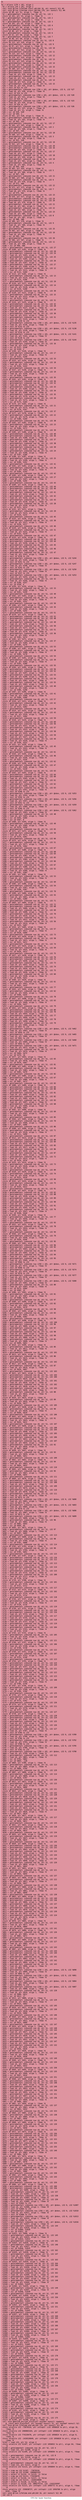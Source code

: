 digraph "CFG for 'main' function" {
	label="CFG for 'main' function";

	Node0x19ce6580 [shape=record,color="#b70d28ff", style=filled, fillcolor="#b70d2870" fontname="Courier",label="{0:\l|  %1 = alloca [176 x i8], align 1\l  %2 = alloca [16 x i8], align 1\l  call void @llvm.lifetime.start.p0(i64 16, ptr nonnull %2) #4\l  call void @llvm.lifetime.start.p0(i64 176, ptr nonnull %1) #4\l  store i8 99, ptr %1, align 1, !tbaa !6\l  %3 = getelementptr inbounds nuw i8, ptr %1, i32 1\l  store i8 101, ptr %3, align 1, !tbaa !6\l  %4 = getelementptr inbounds nuw i8, ptr %1, i32 2\l  store i8 115, ptr %4, align 1, !tbaa !6\l  %5 = getelementptr inbounds nuw i8, ptr %1, i32 3\l  store i8 101, ptr %5, align 1, !tbaa !6\l  %6 = getelementptr inbounds nuw i8, ptr %1, i32 4\l  store i8 52, ptr %6, align 1, !tbaa !6\l  %7 = getelementptr inbounds nuw i8, ptr %1, i32 5\l  store i8 48, ptr %7, align 1, !tbaa !6\l  %8 = getelementptr inbounds nuw i8, ptr %1, i32 6\l  store i8 52, ptr %8, align 1, !tbaa !6\l  %9 = getelementptr inbounds nuw i8, ptr %1, i32 7\l  store i8 48, ptr %9, align 1, !tbaa !6\l  %10 = getelementptr inbounds nuw i8, ptr %1, i32 8\l  store i8 112, ptr %10, align 1, !tbaa !6\l  %11 = getelementptr inbounds nuw i8, ptr %1, i32 9\l  store i8 97, ptr %11, align 1, !tbaa !6\l  %12 = getelementptr inbounds nuw i8, ptr %1, i32 10\l  store i8 115, ptr %12, align 1, !tbaa !6\l  %13 = getelementptr inbounds nuw i8, ptr %1, i32 11\l  store i8 115, ptr %13, align 1, !tbaa !6\l  %14 = getelementptr inbounds nuw i8, ptr %1, i32 12\l  store i8 119, ptr %14, align 1, !tbaa !6\l  %15 = getelementptr inbounds nuw i8, ptr %1, i32 13\l  store i8 111, ptr %15, align 1, !tbaa !6\l  %16 = getelementptr inbounds nuw i8, ptr %1, i32 14\l  store i8 114, ptr %16, align 1, !tbaa !6\l  %17 = getelementptr inbounds nuw i8, ptr %1, i32 15\l  store i8 100, ptr %17, align 1, !tbaa !6\l  %18 = getelementptr inbounds nuw i8, ptr %1, i32 16\l  %19 = getelementptr inbounds nuw i8, ptr %1, i32 12\l  %20 = load i8, ptr %19, align 1, !tbaa !6\l  %21 = getelementptr inbounds nuw i8, ptr %1, i32 13\l  %22 = load i8, ptr %21, align 1, !tbaa !6\l  %23 = getelementptr inbounds nuw i8, ptr %1, i32 14\l  %24 = load i8, ptr %23, align 1, !tbaa !6\l  %25 = getelementptr inbounds nuw i8, ptr %1, i32 15\l  %26 = load i8, ptr %25, align 1, !tbaa !6\l  %27 = zext i8 %22 to i32\l  %28 = getelementptr inbounds nuw [256 x i8], ptr @sbox, i32 0, i32 %27\l  %29 = load i8, ptr %28, align 1, !tbaa !6\l  %30 = zext i8 %24 to i32\l  %31 = getelementptr inbounds nuw [256 x i8], ptr @sbox, i32 0, i32 %30\l  %32 = load i8, ptr %31, align 1, !tbaa !6\l  %33 = zext i8 %26 to i32\l  %34 = getelementptr inbounds nuw [256 x i8], ptr @sbox, i32 0, i32 %33\l  %35 = load i8, ptr %34, align 1, !tbaa !6\l  %36 = zext i8 %20 to i32\l  %37 = getelementptr inbounds nuw [256 x i8], ptr @sbox, i32 0, i32 %36\l  %38 = load i8, ptr %37, align 1, !tbaa !6\l  %39 = load i8, ptr %1, align 1, !tbaa !6\l  %40 = xor i8 %29, %39\l  %41 = xor i8 %40, 1\l  store i8 %41, ptr %18, align 1, !tbaa !6\l  %42 = getelementptr inbounds nuw i8, ptr %1, i32 1\l  %43 = load i8, ptr %42, align 1, !tbaa !6\l  %44 = xor i8 %43, %32\l  %45 = getelementptr inbounds nuw i8, ptr %1, i32 17\l  store i8 %44, ptr %45, align 1, !tbaa !6\l  %46 = getelementptr inbounds nuw i8, ptr %1, i32 2\l  %47 = load i8, ptr %46, align 1, !tbaa !6\l  %48 = xor i8 %47, %35\l  %49 = getelementptr inbounds nuw i8, ptr %1, i32 18\l  store i8 %48, ptr %49, align 1, !tbaa !6\l  %50 = getelementptr inbounds nuw i8, ptr %1, i32 3\l  %51 = load i8, ptr %50, align 1, !tbaa !6\l  %52 = xor i8 %51, %38\l  %53 = getelementptr inbounds nuw i8, ptr %1, i32 19\l  store i8 %52, ptr %53, align 1, !tbaa !6\l  %54 = getelementptr inbounds nuw i8, ptr %1, i32 20\l  %55 = getelementptr inbounds nuw i8, ptr %1, i32 16\l  %56 = load i8, ptr %55, align 1, !tbaa !6\l  %57 = getelementptr inbounds nuw i8, ptr %1, i32 17\l  %58 = load i8, ptr %57, align 1, !tbaa !6\l  %59 = getelementptr inbounds nuw i8, ptr %1, i32 18\l  %60 = load i8, ptr %59, align 1, !tbaa !6\l  %61 = getelementptr inbounds nuw i8, ptr %1, i32 19\l  %62 = load i8, ptr %61, align 1, !tbaa !6\l  %63 = getelementptr inbounds nuw i8, ptr %1, i32 4\l  %64 = load i8, ptr %63, align 1, !tbaa !6\l  %65 = xor i8 %64, %56\l  store i8 %65, ptr %54, align 1, !tbaa !6\l  %66 = getelementptr inbounds nuw i8, ptr %1, i32 5\l  %67 = load i8, ptr %66, align 1, !tbaa !6\l  %68 = xor i8 %67, %58\l  %69 = getelementptr inbounds nuw i8, ptr %1, i32 21\l  store i8 %68, ptr %69, align 1, !tbaa !6\l  %70 = getelementptr inbounds nuw i8, ptr %1, i32 6\l  %71 = load i8, ptr %70, align 1, !tbaa !6\l  %72 = xor i8 %71, %60\l  %73 = getelementptr inbounds nuw i8, ptr %1, i32 22\l  store i8 %72, ptr %73, align 1, !tbaa !6\l  %74 = getelementptr inbounds nuw i8, ptr %1, i32 7\l  %75 = load i8, ptr %74, align 1, !tbaa !6\l  %76 = xor i8 %75, %62\l  %77 = getelementptr inbounds nuw i8, ptr %1, i32 23\l  store i8 %76, ptr %77, align 1, !tbaa !6\l  %78 = getelementptr inbounds nuw i8, ptr %1, i32 24\l  %79 = getelementptr inbounds nuw i8, ptr %1, i32 20\l  %80 = load i8, ptr %79, align 1, !tbaa !6\l  %81 = getelementptr inbounds nuw i8, ptr %1, i32 21\l  %82 = load i8, ptr %81, align 1, !tbaa !6\l  %83 = getelementptr inbounds nuw i8, ptr %1, i32 22\l  %84 = load i8, ptr %83, align 1, !tbaa !6\l  %85 = getelementptr inbounds nuw i8, ptr %1, i32 23\l  %86 = load i8, ptr %85, align 1, !tbaa !6\l  %87 = getelementptr inbounds nuw i8, ptr %1, i32 8\l  %88 = load i8, ptr %87, align 1, !tbaa !6\l  %89 = xor i8 %88, %80\l  store i8 %89, ptr %78, align 1, !tbaa !6\l  %90 = getelementptr inbounds nuw i8, ptr %1, i32 9\l  %91 = load i8, ptr %90, align 1, !tbaa !6\l  %92 = xor i8 %91, %82\l  %93 = getelementptr inbounds nuw i8, ptr %1, i32 25\l  store i8 %92, ptr %93, align 1, !tbaa !6\l  %94 = getelementptr inbounds nuw i8, ptr %1, i32 10\l  %95 = load i8, ptr %94, align 1, !tbaa !6\l  %96 = xor i8 %95, %84\l  %97 = getelementptr inbounds nuw i8, ptr %1, i32 26\l  store i8 %96, ptr %97, align 1, !tbaa !6\l  %98 = getelementptr inbounds nuw i8, ptr %1, i32 11\l  %99 = load i8, ptr %98, align 1, !tbaa !6\l  %100 = xor i8 %99, %86\l  %101 = getelementptr inbounds nuw i8, ptr %1, i32 27\l  store i8 %100, ptr %101, align 1, !tbaa !6\l  %102 = getelementptr inbounds nuw i8, ptr %1, i32 28\l  %103 = getelementptr inbounds nuw i8, ptr %1, i32 24\l  %104 = load i8, ptr %103, align 1, !tbaa !6\l  %105 = getelementptr inbounds nuw i8, ptr %1, i32 25\l  %106 = load i8, ptr %105, align 1, !tbaa !6\l  %107 = getelementptr inbounds nuw i8, ptr %1, i32 26\l  %108 = load i8, ptr %107, align 1, !tbaa !6\l  %109 = getelementptr inbounds nuw i8, ptr %1, i32 27\l  %110 = load i8, ptr %109, align 1, !tbaa !6\l  %111 = getelementptr inbounds nuw i8, ptr %1, i32 12\l  %112 = load i8, ptr %111, align 1, !tbaa !6\l  %113 = xor i8 %112, %104\l  store i8 %113, ptr %102, align 1, !tbaa !6\l  %114 = getelementptr inbounds nuw i8, ptr %1, i32 13\l  %115 = load i8, ptr %114, align 1, !tbaa !6\l  %116 = xor i8 %115, %106\l  %117 = getelementptr inbounds nuw i8, ptr %1, i32 29\l  store i8 %116, ptr %117, align 1, !tbaa !6\l  %118 = getelementptr inbounds nuw i8, ptr %1, i32 14\l  %119 = load i8, ptr %118, align 1, !tbaa !6\l  %120 = xor i8 %119, %108\l  %121 = getelementptr inbounds nuw i8, ptr %1, i32 30\l  store i8 %120, ptr %121, align 1, !tbaa !6\l  %122 = getelementptr inbounds nuw i8, ptr %1, i32 15\l  %123 = load i8, ptr %122, align 1, !tbaa !6\l  %124 = xor i8 %123, %110\l  %125 = getelementptr inbounds nuw i8, ptr %1, i32 31\l  store i8 %124, ptr %125, align 1, !tbaa !6\l  %126 = getelementptr inbounds nuw i8, ptr %1, i32 32\l  %127 = getelementptr inbounds nuw i8, ptr %1, i32 28\l  %128 = load i8, ptr %127, align 1, !tbaa !6\l  %129 = getelementptr inbounds nuw i8, ptr %1, i32 29\l  %130 = load i8, ptr %129, align 1, !tbaa !6\l  %131 = getelementptr inbounds nuw i8, ptr %1, i32 30\l  %132 = load i8, ptr %131, align 1, !tbaa !6\l  %133 = getelementptr inbounds nuw i8, ptr %1, i32 31\l  %134 = load i8, ptr %133, align 1, !tbaa !6\l  %135 = zext i8 %130 to i32\l  %136 = getelementptr inbounds nuw [256 x i8], ptr @sbox, i32 0, i32 %135\l  %137 = load i8, ptr %136, align 1, !tbaa !6\l  %138 = zext i8 %132 to i32\l  %139 = getelementptr inbounds nuw [256 x i8], ptr @sbox, i32 0, i32 %138\l  %140 = load i8, ptr %139, align 1, !tbaa !6\l  %141 = zext i8 %134 to i32\l  %142 = getelementptr inbounds nuw [256 x i8], ptr @sbox, i32 0, i32 %141\l  %143 = load i8, ptr %142, align 1, !tbaa !6\l  %144 = zext i8 %128 to i32\l  %145 = getelementptr inbounds nuw [256 x i8], ptr @sbox, i32 0, i32 %144\l  %146 = load i8, ptr %145, align 1, !tbaa !6\l  %147 = getelementptr inbounds nuw i8, ptr %1, i32 16\l  %148 = load i8, ptr %147, align 1, !tbaa !6\l  %149 = xor i8 %137, %148\l  %150 = xor i8 %149, 2\l  store i8 %150, ptr %126, align 1, !tbaa !6\l  %151 = getelementptr inbounds nuw i8, ptr %1, i32 17\l  %152 = load i8, ptr %151, align 1, !tbaa !6\l  %153 = xor i8 %152, %140\l  %154 = getelementptr inbounds nuw i8, ptr %1, i32 33\l  store i8 %153, ptr %154, align 1, !tbaa !6\l  %155 = getelementptr inbounds nuw i8, ptr %1, i32 18\l  %156 = load i8, ptr %155, align 1, !tbaa !6\l  %157 = xor i8 %156, %143\l  %158 = getelementptr inbounds nuw i8, ptr %1, i32 34\l  store i8 %157, ptr %158, align 1, !tbaa !6\l  %159 = getelementptr inbounds nuw i8, ptr %1, i32 19\l  %160 = load i8, ptr %159, align 1, !tbaa !6\l  %161 = xor i8 %160, %146\l  %162 = getelementptr inbounds nuw i8, ptr %1, i32 35\l  store i8 %161, ptr %162, align 1, !tbaa !6\l  %163 = getelementptr inbounds nuw i8, ptr %1, i32 36\l  %164 = getelementptr inbounds nuw i8, ptr %1, i32 32\l  %165 = load i8, ptr %164, align 1, !tbaa !6\l  %166 = getelementptr inbounds nuw i8, ptr %1, i32 33\l  %167 = load i8, ptr %166, align 1, !tbaa !6\l  %168 = getelementptr inbounds nuw i8, ptr %1, i32 34\l  %169 = load i8, ptr %168, align 1, !tbaa !6\l  %170 = getelementptr inbounds nuw i8, ptr %1, i32 35\l  %171 = load i8, ptr %170, align 1, !tbaa !6\l  %172 = getelementptr inbounds nuw i8, ptr %1, i32 20\l  %173 = load i8, ptr %172, align 1, !tbaa !6\l  %174 = xor i8 %173, %165\l  store i8 %174, ptr %163, align 1, !tbaa !6\l  %175 = getelementptr inbounds nuw i8, ptr %1, i32 21\l  %176 = load i8, ptr %175, align 1, !tbaa !6\l  %177 = xor i8 %176, %167\l  %178 = getelementptr inbounds nuw i8, ptr %1, i32 37\l  store i8 %177, ptr %178, align 1, !tbaa !6\l  %179 = getelementptr inbounds nuw i8, ptr %1, i32 22\l  %180 = load i8, ptr %179, align 1, !tbaa !6\l  %181 = xor i8 %180, %169\l  %182 = getelementptr inbounds nuw i8, ptr %1, i32 38\l  store i8 %181, ptr %182, align 1, !tbaa !6\l  %183 = getelementptr inbounds nuw i8, ptr %1, i32 23\l  %184 = load i8, ptr %183, align 1, !tbaa !6\l  %185 = xor i8 %184, %171\l  %186 = getelementptr inbounds nuw i8, ptr %1, i32 39\l  store i8 %185, ptr %186, align 1, !tbaa !6\l  %187 = getelementptr inbounds nuw i8, ptr %1, i32 40\l  %188 = getelementptr inbounds nuw i8, ptr %1, i32 36\l  %189 = load i8, ptr %188, align 1, !tbaa !6\l  %190 = getelementptr inbounds nuw i8, ptr %1, i32 37\l  %191 = load i8, ptr %190, align 1, !tbaa !6\l  %192 = getelementptr inbounds nuw i8, ptr %1, i32 38\l  %193 = load i8, ptr %192, align 1, !tbaa !6\l  %194 = getelementptr inbounds nuw i8, ptr %1, i32 39\l  %195 = load i8, ptr %194, align 1, !tbaa !6\l  %196 = getelementptr inbounds nuw i8, ptr %1, i32 24\l  %197 = load i8, ptr %196, align 1, !tbaa !6\l  %198 = xor i8 %197, %189\l  store i8 %198, ptr %187, align 1, !tbaa !6\l  %199 = getelementptr inbounds nuw i8, ptr %1, i32 25\l  %200 = load i8, ptr %199, align 1, !tbaa !6\l  %201 = xor i8 %200, %191\l  %202 = getelementptr inbounds nuw i8, ptr %1, i32 41\l  store i8 %201, ptr %202, align 1, !tbaa !6\l  %203 = getelementptr inbounds nuw i8, ptr %1, i32 26\l  %204 = load i8, ptr %203, align 1, !tbaa !6\l  %205 = xor i8 %204, %193\l  %206 = getelementptr inbounds nuw i8, ptr %1, i32 42\l  store i8 %205, ptr %206, align 1, !tbaa !6\l  %207 = getelementptr inbounds nuw i8, ptr %1, i32 27\l  %208 = load i8, ptr %207, align 1, !tbaa !6\l  %209 = xor i8 %208, %195\l  %210 = getelementptr inbounds nuw i8, ptr %1, i32 43\l  store i8 %209, ptr %210, align 1, !tbaa !6\l  %211 = getelementptr inbounds nuw i8, ptr %1, i32 44\l  %212 = getelementptr inbounds nuw i8, ptr %1, i32 40\l  %213 = load i8, ptr %212, align 1, !tbaa !6\l  %214 = getelementptr inbounds nuw i8, ptr %1, i32 41\l  %215 = load i8, ptr %214, align 1, !tbaa !6\l  %216 = getelementptr inbounds nuw i8, ptr %1, i32 42\l  %217 = load i8, ptr %216, align 1, !tbaa !6\l  %218 = getelementptr inbounds nuw i8, ptr %1, i32 43\l  %219 = load i8, ptr %218, align 1, !tbaa !6\l  %220 = getelementptr inbounds nuw i8, ptr %1, i32 28\l  %221 = load i8, ptr %220, align 1, !tbaa !6\l  %222 = xor i8 %221, %213\l  store i8 %222, ptr %211, align 1, !tbaa !6\l  %223 = getelementptr inbounds nuw i8, ptr %1, i32 29\l  %224 = load i8, ptr %223, align 1, !tbaa !6\l  %225 = xor i8 %224, %215\l  %226 = getelementptr inbounds nuw i8, ptr %1, i32 45\l  store i8 %225, ptr %226, align 1, !tbaa !6\l  %227 = getelementptr inbounds nuw i8, ptr %1, i32 30\l  %228 = load i8, ptr %227, align 1, !tbaa !6\l  %229 = xor i8 %228, %217\l  %230 = getelementptr inbounds nuw i8, ptr %1, i32 46\l  store i8 %229, ptr %230, align 1, !tbaa !6\l  %231 = getelementptr inbounds nuw i8, ptr %1, i32 31\l  %232 = load i8, ptr %231, align 1, !tbaa !6\l  %233 = xor i8 %232, %219\l  %234 = getelementptr inbounds nuw i8, ptr %1, i32 47\l  store i8 %233, ptr %234, align 1, !tbaa !6\l  %235 = getelementptr inbounds nuw i8, ptr %1, i32 48\l  %236 = getelementptr inbounds nuw i8, ptr %1, i32 44\l  %237 = load i8, ptr %236, align 1, !tbaa !6\l  %238 = getelementptr inbounds nuw i8, ptr %1, i32 45\l  %239 = load i8, ptr %238, align 1, !tbaa !6\l  %240 = getelementptr inbounds nuw i8, ptr %1, i32 46\l  %241 = load i8, ptr %240, align 1, !tbaa !6\l  %242 = getelementptr inbounds nuw i8, ptr %1, i32 47\l  %243 = load i8, ptr %242, align 1, !tbaa !6\l  %244 = zext i8 %239 to i32\l  %245 = getelementptr inbounds nuw [256 x i8], ptr @sbox, i32 0, i32 %244\l  %246 = load i8, ptr %245, align 1, !tbaa !6\l  %247 = zext i8 %241 to i32\l  %248 = getelementptr inbounds nuw [256 x i8], ptr @sbox, i32 0, i32 %247\l  %249 = load i8, ptr %248, align 1, !tbaa !6\l  %250 = zext i8 %243 to i32\l  %251 = getelementptr inbounds nuw [256 x i8], ptr @sbox, i32 0, i32 %250\l  %252 = load i8, ptr %251, align 1, !tbaa !6\l  %253 = zext i8 %237 to i32\l  %254 = getelementptr inbounds nuw [256 x i8], ptr @sbox, i32 0, i32 %253\l  %255 = load i8, ptr %254, align 1, !tbaa !6\l  %256 = getelementptr inbounds nuw i8, ptr %1, i32 32\l  %257 = load i8, ptr %256, align 1, !tbaa !6\l  %258 = xor i8 %246, %257\l  %259 = xor i8 %258, 4\l  store i8 %259, ptr %235, align 1, !tbaa !6\l  %260 = getelementptr inbounds nuw i8, ptr %1, i32 33\l  %261 = load i8, ptr %260, align 1, !tbaa !6\l  %262 = xor i8 %261, %249\l  %263 = getelementptr inbounds nuw i8, ptr %1, i32 49\l  store i8 %262, ptr %263, align 1, !tbaa !6\l  %264 = getelementptr inbounds nuw i8, ptr %1, i32 34\l  %265 = load i8, ptr %264, align 1, !tbaa !6\l  %266 = xor i8 %265, %252\l  %267 = getelementptr inbounds nuw i8, ptr %1, i32 50\l  store i8 %266, ptr %267, align 1, !tbaa !6\l  %268 = getelementptr inbounds nuw i8, ptr %1, i32 35\l  %269 = load i8, ptr %268, align 1, !tbaa !6\l  %270 = xor i8 %269, %255\l  %271 = getelementptr inbounds nuw i8, ptr %1, i32 51\l  store i8 %270, ptr %271, align 1, !tbaa !6\l  %272 = getelementptr inbounds nuw i8, ptr %1, i32 52\l  %273 = getelementptr inbounds nuw i8, ptr %1, i32 48\l  %274 = load i8, ptr %273, align 1, !tbaa !6\l  %275 = getelementptr inbounds nuw i8, ptr %1, i32 49\l  %276 = load i8, ptr %275, align 1, !tbaa !6\l  %277 = getelementptr inbounds nuw i8, ptr %1, i32 50\l  %278 = load i8, ptr %277, align 1, !tbaa !6\l  %279 = getelementptr inbounds nuw i8, ptr %1, i32 51\l  %280 = load i8, ptr %279, align 1, !tbaa !6\l  %281 = getelementptr inbounds nuw i8, ptr %1, i32 36\l  %282 = load i8, ptr %281, align 1, !tbaa !6\l  %283 = xor i8 %282, %274\l  store i8 %283, ptr %272, align 1, !tbaa !6\l  %284 = getelementptr inbounds nuw i8, ptr %1, i32 37\l  %285 = load i8, ptr %284, align 1, !tbaa !6\l  %286 = xor i8 %285, %276\l  %287 = getelementptr inbounds nuw i8, ptr %1, i32 53\l  store i8 %286, ptr %287, align 1, !tbaa !6\l  %288 = getelementptr inbounds nuw i8, ptr %1, i32 38\l  %289 = load i8, ptr %288, align 1, !tbaa !6\l  %290 = xor i8 %289, %278\l  %291 = getelementptr inbounds nuw i8, ptr %1, i32 54\l  store i8 %290, ptr %291, align 1, !tbaa !6\l  %292 = getelementptr inbounds nuw i8, ptr %1, i32 39\l  %293 = load i8, ptr %292, align 1, !tbaa !6\l  %294 = xor i8 %293, %280\l  %295 = getelementptr inbounds nuw i8, ptr %1, i32 55\l  store i8 %294, ptr %295, align 1, !tbaa !6\l  %296 = getelementptr inbounds nuw i8, ptr %1, i32 56\l  %297 = getelementptr inbounds nuw i8, ptr %1, i32 52\l  %298 = load i8, ptr %297, align 1, !tbaa !6\l  %299 = getelementptr inbounds nuw i8, ptr %1, i32 53\l  %300 = load i8, ptr %299, align 1, !tbaa !6\l  %301 = getelementptr inbounds nuw i8, ptr %1, i32 54\l  %302 = load i8, ptr %301, align 1, !tbaa !6\l  %303 = getelementptr inbounds nuw i8, ptr %1, i32 55\l  %304 = load i8, ptr %303, align 1, !tbaa !6\l  %305 = getelementptr inbounds nuw i8, ptr %1, i32 40\l  %306 = load i8, ptr %305, align 1, !tbaa !6\l  %307 = xor i8 %306, %298\l  store i8 %307, ptr %296, align 1, !tbaa !6\l  %308 = getelementptr inbounds nuw i8, ptr %1, i32 41\l  %309 = load i8, ptr %308, align 1, !tbaa !6\l  %310 = xor i8 %309, %300\l  %311 = getelementptr inbounds nuw i8, ptr %1, i32 57\l  store i8 %310, ptr %311, align 1, !tbaa !6\l  %312 = getelementptr inbounds nuw i8, ptr %1, i32 42\l  %313 = load i8, ptr %312, align 1, !tbaa !6\l  %314 = xor i8 %313, %302\l  %315 = getelementptr inbounds nuw i8, ptr %1, i32 58\l  store i8 %314, ptr %315, align 1, !tbaa !6\l  %316 = getelementptr inbounds nuw i8, ptr %1, i32 43\l  %317 = load i8, ptr %316, align 1, !tbaa !6\l  %318 = xor i8 %317, %304\l  %319 = getelementptr inbounds nuw i8, ptr %1, i32 59\l  store i8 %318, ptr %319, align 1, !tbaa !6\l  %320 = getelementptr inbounds nuw i8, ptr %1, i32 60\l  %321 = getelementptr inbounds nuw i8, ptr %1, i32 56\l  %322 = load i8, ptr %321, align 1, !tbaa !6\l  %323 = getelementptr inbounds nuw i8, ptr %1, i32 57\l  %324 = load i8, ptr %323, align 1, !tbaa !6\l  %325 = getelementptr inbounds nuw i8, ptr %1, i32 58\l  %326 = load i8, ptr %325, align 1, !tbaa !6\l  %327 = getelementptr inbounds nuw i8, ptr %1, i32 59\l  %328 = load i8, ptr %327, align 1, !tbaa !6\l  %329 = getelementptr inbounds nuw i8, ptr %1, i32 44\l  %330 = load i8, ptr %329, align 1, !tbaa !6\l  %331 = xor i8 %330, %322\l  store i8 %331, ptr %320, align 1, !tbaa !6\l  %332 = getelementptr inbounds nuw i8, ptr %1, i32 45\l  %333 = load i8, ptr %332, align 1, !tbaa !6\l  %334 = xor i8 %333, %324\l  %335 = getelementptr inbounds nuw i8, ptr %1, i32 61\l  store i8 %334, ptr %335, align 1, !tbaa !6\l  %336 = getelementptr inbounds nuw i8, ptr %1, i32 46\l  %337 = load i8, ptr %336, align 1, !tbaa !6\l  %338 = xor i8 %337, %326\l  %339 = getelementptr inbounds nuw i8, ptr %1, i32 62\l  store i8 %338, ptr %339, align 1, !tbaa !6\l  %340 = getelementptr inbounds nuw i8, ptr %1, i32 47\l  %341 = load i8, ptr %340, align 1, !tbaa !6\l  %342 = xor i8 %341, %328\l  %343 = getelementptr inbounds nuw i8, ptr %1, i32 63\l  store i8 %342, ptr %343, align 1, !tbaa !6\l  %344 = getelementptr inbounds nuw i8, ptr %1, i32 64\l  %345 = getelementptr inbounds nuw i8, ptr %1, i32 60\l  %346 = load i8, ptr %345, align 1, !tbaa !6\l  %347 = getelementptr inbounds nuw i8, ptr %1, i32 61\l  %348 = load i8, ptr %347, align 1, !tbaa !6\l  %349 = getelementptr inbounds nuw i8, ptr %1, i32 62\l  %350 = load i8, ptr %349, align 1, !tbaa !6\l  %351 = getelementptr inbounds nuw i8, ptr %1, i32 63\l  %352 = load i8, ptr %351, align 1, !tbaa !6\l  %353 = zext i8 %348 to i32\l  %354 = getelementptr inbounds nuw [256 x i8], ptr @sbox, i32 0, i32 %353\l  %355 = load i8, ptr %354, align 1, !tbaa !6\l  %356 = zext i8 %350 to i32\l  %357 = getelementptr inbounds nuw [256 x i8], ptr @sbox, i32 0, i32 %356\l  %358 = load i8, ptr %357, align 1, !tbaa !6\l  %359 = zext i8 %352 to i32\l  %360 = getelementptr inbounds nuw [256 x i8], ptr @sbox, i32 0, i32 %359\l  %361 = load i8, ptr %360, align 1, !tbaa !6\l  %362 = zext i8 %346 to i32\l  %363 = getelementptr inbounds nuw [256 x i8], ptr @sbox, i32 0, i32 %362\l  %364 = load i8, ptr %363, align 1, !tbaa !6\l  %365 = getelementptr inbounds nuw i8, ptr %1, i32 48\l  %366 = load i8, ptr %365, align 1, !tbaa !6\l  %367 = xor i8 %355, %366\l  %368 = xor i8 %367, 8\l  store i8 %368, ptr %344, align 1, !tbaa !6\l  %369 = getelementptr inbounds nuw i8, ptr %1, i32 49\l  %370 = load i8, ptr %369, align 1, !tbaa !6\l  %371 = xor i8 %370, %358\l  %372 = getelementptr inbounds nuw i8, ptr %1, i32 65\l  store i8 %371, ptr %372, align 1, !tbaa !6\l  %373 = getelementptr inbounds nuw i8, ptr %1, i32 50\l  %374 = load i8, ptr %373, align 1, !tbaa !6\l  %375 = xor i8 %374, %361\l  %376 = getelementptr inbounds nuw i8, ptr %1, i32 66\l  store i8 %375, ptr %376, align 1, !tbaa !6\l  %377 = getelementptr inbounds nuw i8, ptr %1, i32 51\l  %378 = load i8, ptr %377, align 1, !tbaa !6\l  %379 = xor i8 %378, %364\l  %380 = getelementptr inbounds nuw i8, ptr %1, i32 67\l  store i8 %379, ptr %380, align 1, !tbaa !6\l  %381 = getelementptr inbounds nuw i8, ptr %1, i32 68\l  %382 = getelementptr inbounds nuw i8, ptr %1, i32 64\l  %383 = load i8, ptr %382, align 1, !tbaa !6\l  %384 = getelementptr inbounds nuw i8, ptr %1, i32 65\l  %385 = load i8, ptr %384, align 1, !tbaa !6\l  %386 = getelementptr inbounds nuw i8, ptr %1, i32 66\l  %387 = load i8, ptr %386, align 1, !tbaa !6\l  %388 = getelementptr inbounds nuw i8, ptr %1, i32 67\l  %389 = load i8, ptr %388, align 1, !tbaa !6\l  %390 = getelementptr inbounds nuw i8, ptr %1, i32 52\l  %391 = load i8, ptr %390, align 1, !tbaa !6\l  %392 = xor i8 %391, %383\l  store i8 %392, ptr %381, align 1, !tbaa !6\l  %393 = getelementptr inbounds nuw i8, ptr %1, i32 53\l  %394 = load i8, ptr %393, align 1, !tbaa !6\l  %395 = xor i8 %394, %385\l  %396 = getelementptr inbounds nuw i8, ptr %1, i32 69\l  store i8 %395, ptr %396, align 1, !tbaa !6\l  %397 = getelementptr inbounds nuw i8, ptr %1, i32 54\l  %398 = load i8, ptr %397, align 1, !tbaa !6\l  %399 = xor i8 %398, %387\l  %400 = getelementptr inbounds nuw i8, ptr %1, i32 70\l  store i8 %399, ptr %400, align 1, !tbaa !6\l  %401 = getelementptr inbounds nuw i8, ptr %1, i32 55\l  %402 = load i8, ptr %401, align 1, !tbaa !6\l  %403 = xor i8 %402, %389\l  %404 = getelementptr inbounds nuw i8, ptr %1, i32 71\l  store i8 %403, ptr %404, align 1, !tbaa !6\l  %405 = getelementptr inbounds nuw i8, ptr %1, i32 72\l  %406 = getelementptr inbounds nuw i8, ptr %1, i32 68\l  %407 = load i8, ptr %406, align 1, !tbaa !6\l  %408 = getelementptr inbounds nuw i8, ptr %1, i32 69\l  %409 = load i8, ptr %408, align 1, !tbaa !6\l  %410 = getelementptr inbounds nuw i8, ptr %1, i32 70\l  %411 = load i8, ptr %410, align 1, !tbaa !6\l  %412 = getelementptr inbounds nuw i8, ptr %1, i32 71\l  %413 = load i8, ptr %412, align 1, !tbaa !6\l  %414 = getelementptr inbounds nuw i8, ptr %1, i32 56\l  %415 = load i8, ptr %414, align 1, !tbaa !6\l  %416 = xor i8 %415, %407\l  store i8 %416, ptr %405, align 1, !tbaa !6\l  %417 = getelementptr inbounds nuw i8, ptr %1, i32 57\l  %418 = load i8, ptr %417, align 1, !tbaa !6\l  %419 = xor i8 %418, %409\l  %420 = getelementptr inbounds nuw i8, ptr %1, i32 73\l  store i8 %419, ptr %420, align 1, !tbaa !6\l  %421 = getelementptr inbounds nuw i8, ptr %1, i32 58\l  %422 = load i8, ptr %421, align 1, !tbaa !6\l  %423 = xor i8 %422, %411\l  %424 = getelementptr inbounds nuw i8, ptr %1, i32 74\l  store i8 %423, ptr %424, align 1, !tbaa !6\l  %425 = getelementptr inbounds nuw i8, ptr %1, i32 59\l  %426 = load i8, ptr %425, align 1, !tbaa !6\l  %427 = xor i8 %426, %413\l  %428 = getelementptr inbounds nuw i8, ptr %1, i32 75\l  store i8 %427, ptr %428, align 1, !tbaa !6\l  %429 = getelementptr inbounds nuw i8, ptr %1, i32 76\l  %430 = getelementptr inbounds nuw i8, ptr %1, i32 72\l  %431 = load i8, ptr %430, align 1, !tbaa !6\l  %432 = getelementptr inbounds nuw i8, ptr %1, i32 73\l  %433 = load i8, ptr %432, align 1, !tbaa !6\l  %434 = getelementptr inbounds nuw i8, ptr %1, i32 74\l  %435 = load i8, ptr %434, align 1, !tbaa !6\l  %436 = getelementptr inbounds nuw i8, ptr %1, i32 75\l  %437 = load i8, ptr %436, align 1, !tbaa !6\l  %438 = getelementptr inbounds nuw i8, ptr %1, i32 60\l  %439 = load i8, ptr %438, align 1, !tbaa !6\l  %440 = xor i8 %439, %431\l  store i8 %440, ptr %429, align 1, !tbaa !6\l  %441 = getelementptr inbounds nuw i8, ptr %1, i32 61\l  %442 = load i8, ptr %441, align 1, !tbaa !6\l  %443 = xor i8 %442, %433\l  %444 = getelementptr inbounds nuw i8, ptr %1, i32 77\l  store i8 %443, ptr %444, align 1, !tbaa !6\l  %445 = getelementptr inbounds nuw i8, ptr %1, i32 62\l  %446 = load i8, ptr %445, align 1, !tbaa !6\l  %447 = xor i8 %446, %435\l  %448 = getelementptr inbounds nuw i8, ptr %1, i32 78\l  store i8 %447, ptr %448, align 1, !tbaa !6\l  %449 = getelementptr inbounds nuw i8, ptr %1, i32 63\l  %450 = load i8, ptr %449, align 1, !tbaa !6\l  %451 = xor i8 %450, %437\l  %452 = getelementptr inbounds nuw i8, ptr %1, i32 79\l  store i8 %451, ptr %452, align 1, !tbaa !6\l  %453 = getelementptr inbounds nuw i8, ptr %1, i32 80\l  %454 = getelementptr inbounds nuw i8, ptr %1, i32 76\l  %455 = load i8, ptr %454, align 1, !tbaa !6\l  %456 = getelementptr inbounds nuw i8, ptr %1, i32 77\l  %457 = load i8, ptr %456, align 1, !tbaa !6\l  %458 = getelementptr inbounds nuw i8, ptr %1, i32 78\l  %459 = load i8, ptr %458, align 1, !tbaa !6\l  %460 = getelementptr inbounds nuw i8, ptr %1, i32 79\l  %461 = load i8, ptr %460, align 1, !tbaa !6\l  %462 = zext i8 %457 to i32\l  %463 = getelementptr inbounds nuw [256 x i8], ptr @sbox, i32 0, i32 %462\l  %464 = load i8, ptr %463, align 1, !tbaa !6\l  %465 = zext i8 %459 to i32\l  %466 = getelementptr inbounds nuw [256 x i8], ptr @sbox, i32 0, i32 %465\l  %467 = load i8, ptr %466, align 1, !tbaa !6\l  %468 = zext i8 %461 to i32\l  %469 = getelementptr inbounds nuw [256 x i8], ptr @sbox, i32 0, i32 %468\l  %470 = load i8, ptr %469, align 1, !tbaa !6\l  %471 = zext i8 %455 to i32\l  %472 = getelementptr inbounds nuw [256 x i8], ptr @sbox, i32 0, i32 %471\l  %473 = load i8, ptr %472, align 1, !tbaa !6\l  %474 = getelementptr inbounds nuw i8, ptr %1, i32 64\l  %475 = load i8, ptr %474, align 1, !tbaa !6\l  %476 = xor i8 %464, %475\l  %477 = xor i8 %476, 16\l  store i8 %477, ptr %453, align 1, !tbaa !6\l  %478 = getelementptr inbounds nuw i8, ptr %1, i32 65\l  %479 = load i8, ptr %478, align 1, !tbaa !6\l  %480 = xor i8 %479, %467\l  %481 = getelementptr inbounds nuw i8, ptr %1, i32 81\l  store i8 %480, ptr %481, align 1, !tbaa !6\l  %482 = getelementptr inbounds nuw i8, ptr %1, i32 66\l  %483 = load i8, ptr %482, align 1, !tbaa !6\l  %484 = xor i8 %483, %470\l  %485 = getelementptr inbounds nuw i8, ptr %1, i32 82\l  store i8 %484, ptr %485, align 1, !tbaa !6\l  %486 = getelementptr inbounds nuw i8, ptr %1, i32 67\l  %487 = load i8, ptr %486, align 1, !tbaa !6\l  %488 = xor i8 %487, %473\l  %489 = getelementptr inbounds nuw i8, ptr %1, i32 83\l  store i8 %488, ptr %489, align 1, !tbaa !6\l  %490 = getelementptr inbounds nuw i8, ptr %1, i32 84\l  %491 = getelementptr inbounds nuw i8, ptr %1, i32 80\l  %492 = load i8, ptr %491, align 1, !tbaa !6\l  %493 = getelementptr inbounds nuw i8, ptr %1, i32 81\l  %494 = load i8, ptr %493, align 1, !tbaa !6\l  %495 = getelementptr inbounds nuw i8, ptr %1, i32 82\l  %496 = load i8, ptr %495, align 1, !tbaa !6\l  %497 = getelementptr inbounds nuw i8, ptr %1, i32 83\l  %498 = load i8, ptr %497, align 1, !tbaa !6\l  %499 = getelementptr inbounds nuw i8, ptr %1, i32 68\l  %500 = load i8, ptr %499, align 1, !tbaa !6\l  %501 = xor i8 %500, %492\l  store i8 %501, ptr %490, align 1, !tbaa !6\l  %502 = getelementptr inbounds nuw i8, ptr %1, i32 69\l  %503 = load i8, ptr %502, align 1, !tbaa !6\l  %504 = xor i8 %503, %494\l  %505 = getelementptr inbounds nuw i8, ptr %1, i32 85\l  store i8 %504, ptr %505, align 1, !tbaa !6\l  %506 = getelementptr inbounds nuw i8, ptr %1, i32 70\l  %507 = load i8, ptr %506, align 1, !tbaa !6\l  %508 = xor i8 %507, %496\l  %509 = getelementptr inbounds nuw i8, ptr %1, i32 86\l  store i8 %508, ptr %509, align 1, !tbaa !6\l  %510 = getelementptr inbounds nuw i8, ptr %1, i32 71\l  %511 = load i8, ptr %510, align 1, !tbaa !6\l  %512 = xor i8 %511, %498\l  %513 = getelementptr inbounds nuw i8, ptr %1, i32 87\l  store i8 %512, ptr %513, align 1, !tbaa !6\l  %514 = getelementptr inbounds nuw i8, ptr %1, i32 88\l  %515 = getelementptr inbounds nuw i8, ptr %1, i32 84\l  %516 = load i8, ptr %515, align 1, !tbaa !6\l  %517 = getelementptr inbounds nuw i8, ptr %1, i32 85\l  %518 = load i8, ptr %517, align 1, !tbaa !6\l  %519 = getelementptr inbounds nuw i8, ptr %1, i32 86\l  %520 = load i8, ptr %519, align 1, !tbaa !6\l  %521 = getelementptr inbounds nuw i8, ptr %1, i32 87\l  %522 = load i8, ptr %521, align 1, !tbaa !6\l  %523 = getelementptr inbounds nuw i8, ptr %1, i32 72\l  %524 = load i8, ptr %523, align 1, !tbaa !6\l  %525 = xor i8 %524, %516\l  store i8 %525, ptr %514, align 1, !tbaa !6\l  %526 = getelementptr inbounds nuw i8, ptr %1, i32 73\l  %527 = load i8, ptr %526, align 1, !tbaa !6\l  %528 = xor i8 %527, %518\l  %529 = getelementptr inbounds nuw i8, ptr %1, i32 89\l  store i8 %528, ptr %529, align 1, !tbaa !6\l  %530 = getelementptr inbounds nuw i8, ptr %1, i32 74\l  %531 = load i8, ptr %530, align 1, !tbaa !6\l  %532 = xor i8 %531, %520\l  %533 = getelementptr inbounds nuw i8, ptr %1, i32 90\l  store i8 %532, ptr %533, align 1, !tbaa !6\l  %534 = getelementptr inbounds nuw i8, ptr %1, i32 75\l  %535 = load i8, ptr %534, align 1, !tbaa !6\l  %536 = xor i8 %535, %522\l  %537 = getelementptr inbounds nuw i8, ptr %1, i32 91\l  store i8 %536, ptr %537, align 1, !tbaa !6\l  %538 = getelementptr inbounds nuw i8, ptr %1, i32 92\l  %539 = getelementptr inbounds nuw i8, ptr %1, i32 88\l  %540 = load i8, ptr %539, align 1, !tbaa !6\l  %541 = getelementptr inbounds nuw i8, ptr %1, i32 89\l  %542 = load i8, ptr %541, align 1, !tbaa !6\l  %543 = getelementptr inbounds nuw i8, ptr %1, i32 90\l  %544 = load i8, ptr %543, align 1, !tbaa !6\l  %545 = getelementptr inbounds nuw i8, ptr %1, i32 91\l  %546 = load i8, ptr %545, align 1, !tbaa !6\l  %547 = getelementptr inbounds nuw i8, ptr %1, i32 76\l  %548 = load i8, ptr %547, align 1, !tbaa !6\l  %549 = xor i8 %548, %540\l  store i8 %549, ptr %538, align 1, !tbaa !6\l  %550 = getelementptr inbounds nuw i8, ptr %1, i32 77\l  %551 = load i8, ptr %550, align 1, !tbaa !6\l  %552 = xor i8 %551, %542\l  %553 = getelementptr inbounds nuw i8, ptr %1, i32 93\l  store i8 %552, ptr %553, align 1, !tbaa !6\l  %554 = getelementptr inbounds nuw i8, ptr %1, i32 78\l  %555 = load i8, ptr %554, align 1, !tbaa !6\l  %556 = xor i8 %555, %544\l  %557 = getelementptr inbounds nuw i8, ptr %1, i32 94\l  store i8 %556, ptr %557, align 1, !tbaa !6\l  %558 = getelementptr inbounds nuw i8, ptr %1, i32 79\l  %559 = load i8, ptr %558, align 1, !tbaa !6\l  %560 = xor i8 %559, %546\l  %561 = getelementptr inbounds nuw i8, ptr %1, i32 95\l  store i8 %560, ptr %561, align 1, !tbaa !6\l  %562 = getelementptr inbounds nuw i8, ptr %1, i32 96\l  %563 = getelementptr inbounds nuw i8, ptr %1, i32 92\l  %564 = load i8, ptr %563, align 1, !tbaa !6\l  %565 = getelementptr inbounds nuw i8, ptr %1, i32 93\l  %566 = load i8, ptr %565, align 1, !tbaa !6\l  %567 = getelementptr inbounds nuw i8, ptr %1, i32 94\l  %568 = load i8, ptr %567, align 1, !tbaa !6\l  %569 = getelementptr inbounds nuw i8, ptr %1, i32 95\l  %570 = load i8, ptr %569, align 1, !tbaa !6\l  %571 = zext i8 %566 to i32\l  %572 = getelementptr inbounds nuw [256 x i8], ptr @sbox, i32 0, i32 %571\l  %573 = load i8, ptr %572, align 1, !tbaa !6\l  %574 = zext i8 %568 to i32\l  %575 = getelementptr inbounds nuw [256 x i8], ptr @sbox, i32 0, i32 %574\l  %576 = load i8, ptr %575, align 1, !tbaa !6\l  %577 = zext i8 %570 to i32\l  %578 = getelementptr inbounds nuw [256 x i8], ptr @sbox, i32 0, i32 %577\l  %579 = load i8, ptr %578, align 1, !tbaa !6\l  %580 = zext i8 %564 to i32\l  %581 = getelementptr inbounds nuw [256 x i8], ptr @sbox, i32 0, i32 %580\l  %582 = load i8, ptr %581, align 1, !tbaa !6\l  %583 = getelementptr inbounds nuw i8, ptr %1, i32 80\l  %584 = load i8, ptr %583, align 1, !tbaa !6\l  %585 = xor i8 %573, %584\l  %586 = xor i8 %585, 32\l  store i8 %586, ptr %562, align 1, !tbaa !6\l  %587 = getelementptr inbounds nuw i8, ptr %1, i32 81\l  %588 = load i8, ptr %587, align 1, !tbaa !6\l  %589 = xor i8 %588, %576\l  %590 = getelementptr inbounds nuw i8, ptr %1, i32 97\l  store i8 %589, ptr %590, align 1, !tbaa !6\l  %591 = getelementptr inbounds nuw i8, ptr %1, i32 82\l  %592 = load i8, ptr %591, align 1, !tbaa !6\l  %593 = xor i8 %592, %579\l  %594 = getelementptr inbounds nuw i8, ptr %1, i32 98\l  store i8 %593, ptr %594, align 1, !tbaa !6\l  %595 = getelementptr inbounds nuw i8, ptr %1, i32 83\l  %596 = load i8, ptr %595, align 1, !tbaa !6\l  %597 = xor i8 %596, %582\l  %598 = getelementptr inbounds nuw i8, ptr %1, i32 99\l  store i8 %597, ptr %598, align 1, !tbaa !6\l  %599 = getelementptr inbounds nuw i8, ptr %1, i32 100\l  %600 = getelementptr inbounds nuw i8, ptr %1, i32 96\l  %601 = load i8, ptr %600, align 1, !tbaa !6\l  %602 = getelementptr inbounds nuw i8, ptr %1, i32 97\l  %603 = load i8, ptr %602, align 1, !tbaa !6\l  %604 = getelementptr inbounds nuw i8, ptr %1, i32 98\l  %605 = load i8, ptr %604, align 1, !tbaa !6\l  %606 = getelementptr inbounds nuw i8, ptr %1, i32 99\l  %607 = load i8, ptr %606, align 1, !tbaa !6\l  %608 = getelementptr inbounds nuw i8, ptr %1, i32 84\l  %609 = load i8, ptr %608, align 1, !tbaa !6\l  %610 = xor i8 %609, %601\l  store i8 %610, ptr %599, align 1, !tbaa !6\l  %611 = getelementptr inbounds nuw i8, ptr %1, i32 85\l  %612 = load i8, ptr %611, align 1, !tbaa !6\l  %613 = xor i8 %612, %603\l  %614 = getelementptr inbounds nuw i8, ptr %1, i32 101\l  store i8 %613, ptr %614, align 1, !tbaa !6\l  %615 = getelementptr inbounds nuw i8, ptr %1, i32 86\l  %616 = load i8, ptr %615, align 1, !tbaa !6\l  %617 = xor i8 %616, %605\l  %618 = getelementptr inbounds nuw i8, ptr %1, i32 102\l  store i8 %617, ptr %618, align 1, !tbaa !6\l  %619 = getelementptr inbounds nuw i8, ptr %1, i32 87\l  %620 = load i8, ptr %619, align 1, !tbaa !6\l  %621 = xor i8 %620, %607\l  %622 = getelementptr inbounds nuw i8, ptr %1, i32 103\l  store i8 %621, ptr %622, align 1, !tbaa !6\l  %623 = getelementptr inbounds nuw i8, ptr %1, i32 104\l  %624 = getelementptr inbounds nuw i8, ptr %1, i32 100\l  %625 = load i8, ptr %624, align 1, !tbaa !6\l  %626 = getelementptr inbounds nuw i8, ptr %1, i32 101\l  %627 = load i8, ptr %626, align 1, !tbaa !6\l  %628 = getelementptr inbounds nuw i8, ptr %1, i32 102\l  %629 = load i8, ptr %628, align 1, !tbaa !6\l  %630 = getelementptr inbounds nuw i8, ptr %1, i32 103\l  %631 = load i8, ptr %630, align 1, !tbaa !6\l  %632 = getelementptr inbounds nuw i8, ptr %1, i32 88\l  %633 = load i8, ptr %632, align 1, !tbaa !6\l  %634 = xor i8 %633, %625\l  store i8 %634, ptr %623, align 1, !tbaa !6\l  %635 = getelementptr inbounds nuw i8, ptr %1, i32 89\l  %636 = load i8, ptr %635, align 1, !tbaa !6\l  %637 = xor i8 %636, %627\l  %638 = getelementptr inbounds nuw i8, ptr %1, i32 105\l  store i8 %637, ptr %638, align 1, !tbaa !6\l  %639 = getelementptr inbounds nuw i8, ptr %1, i32 90\l  %640 = load i8, ptr %639, align 1, !tbaa !6\l  %641 = xor i8 %640, %629\l  %642 = getelementptr inbounds nuw i8, ptr %1, i32 106\l  store i8 %641, ptr %642, align 1, !tbaa !6\l  %643 = getelementptr inbounds nuw i8, ptr %1, i32 91\l  %644 = load i8, ptr %643, align 1, !tbaa !6\l  %645 = xor i8 %644, %631\l  %646 = getelementptr inbounds nuw i8, ptr %1, i32 107\l  store i8 %645, ptr %646, align 1, !tbaa !6\l  %647 = getelementptr inbounds nuw i8, ptr %1, i32 108\l  %648 = getelementptr inbounds nuw i8, ptr %1, i32 104\l  %649 = load i8, ptr %648, align 1, !tbaa !6\l  %650 = getelementptr inbounds nuw i8, ptr %1, i32 105\l  %651 = load i8, ptr %650, align 1, !tbaa !6\l  %652 = getelementptr inbounds nuw i8, ptr %1, i32 106\l  %653 = load i8, ptr %652, align 1, !tbaa !6\l  %654 = getelementptr inbounds nuw i8, ptr %1, i32 107\l  %655 = load i8, ptr %654, align 1, !tbaa !6\l  %656 = getelementptr inbounds nuw i8, ptr %1, i32 92\l  %657 = load i8, ptr %656, align 1, !tbaa !6\l  %658 = xor i8 %657, %649\l  store i8 %658, ptr %647, align 1, !tbaa !6\l  %659 = getelementptr inbounds nuw i8, ptr %1, i32 93\l  %660 = load i8, ptr %659, align 1, !tbaa !6\l  %661 = xor i8 %660, %651\l  %662 = getelementptr inbounds nuw i8, ptr %1, i32 109\l  store i8 %661, ptr %662, align 1, !tbaa !6\l  %663 = getelementptr inbounds nuw i8, ptr %1, i32 94\l  %664 = load i8, ptr %663, align 1, !tbaa !6\l  %665 = xor i8 %664, %653\l  %666 = getelementptr inbounds nuw i8, ptr %1, i32 110\l  store i8 %665, ptr %666, align 1, !tbaa !6\l  %667 = getelementptr inbounds nuw i8, ptr %1, i32 95\l  %668 = load i8, ptr %667, align 1, !tbaa !6\l  %669 = xor i8 %668, %655\l  %670 = getelementptr inbounds nuw i8, ptr %1, i32 111\l  store i8 %669, ptr %670, align 1, !tbaa !6\l  %671 = getelementptr inbounds nuw i8, ptr %1, i32 112\l  %672 = getelementptr inbounds nuw i8, ptr %1, i32 108\l  %673 = load i8, ptr %672, align 1, !tbaa !6\l  %674 = getelementptr inbounds nuw i8, ptr %1, i32 109\l  %675 = load i8, ptr %674, align 1, !tbaa !6\l  %676 = getelementptr inbounds nuw i8, ptr %1, i32 110\l  %677 = load i8, ptr %676, align 1, !tbaa !6\l  %678 = getelementptr inbounds nuw i8, ptr %1, i32 111\l  %679 = load i8, ptr %678, align 1, !tbaa !6\l  %680 = zext i8 %675 to i32\l  %681 = getelementptr inbounds nuw [256 x i8], ptr @sbox, i32 0, i32 %680\l  %682 = load i8, ptr %681, align 1, !tbaa !6\l  %683 = zext i8 %677 to i32\l  %684 = getelementptr inbounds nuw [256 x i8], ptr @sbox, i32 0, i32 %683\l  %685 = load i8, ptr %684, align 1, !tbaa !6\l  %686 = zext i8 %679 to i32\l  %687 = getelementptr inbounds nuw [256 x i8], ptr @sbox, i32 0, i32 %686\l  %688 = load i8, ptr %687, align 1, !tbaa !6\l  %689 = zext i8 %673 to i32\l  %690 = getelementptr inbounds nuw [256 x i8], ptr @sbox, i32 0, i32 %689\l  %691 = load i8, ptr %690, align 1, !tbaa !6\l  %692 = getelementptr inbounds nuw i8, ptr %1, i32 96\l  %693 = load i8, ptr %692, align 1, !tbaa !6\l  %694 = xor i8 %682, %693\l  %695 = xor i8 %694, 64\l  store i8 %695, ptr %671, align 1, !tbaa !6\l  %696 = getelementptr inbounds nuw i8, ptr %1, i32 97\l  %697 = load i8, ptr %696, align 1, !tbaa !6\l  %698 = xor i8 %697, %685\l  %699 = getelementptr inbounds nuw i8, ptr %1, i32 113\l  store i8 %698, ptr %699, align 1, !tbaa !6\l  %700 = getelementptr inbounds nuw i8, ptr %1, i32 98\l  %701 = load i8, ptr %700, align 1, !tbaa !6\l  %702 = xor i8 %701, %688\l  %703 = getelementptr inbounds nuw i8, ptr %1, i32 114\l  store i8 %702, ptr %703, align 1, !tbaa !6\l  %704 = getelementptr inbounds nuw i8, ptr %1, i32 99\l  %705 = load i8, ptr %704, align 1, !tbaa !6\l  %706 = xor i8 %705, %691\l  %707 = getelementptr inbounds nuw i8, ptr %1, i32 115\l  store i8 %706, ptr %707, align 1, !tbaa !6\l  %708 = getelementptr inbounds nuw i8, ptr %1, i32 116\l  %709 = getelementptr inbounds nuw i8, ptr %1, i32 112\l  %710 = load i8, ptr %709, align 1, !tbaa !6\l  %711 = getelementptr inbounds nuw i8, ptr %1, i32 113\l  %712 = load i8, ptr %711, align 1, !tbaa !6\l  %713 = getelementptr inbounds nuw i8, ptr %1, i32 114\l  %714 = load i8, ptr %713, align 1, !tbaa !6\l  %715 = getelementptr inbounds nuw i8, ptr %1, i32 115\l  %716 = load i8, ptr %715, align 1, !tbaa !6\l  %717 = getelementptr inbounds nuw i8, ptr %1, i32 100\l  %718 = load i8, ptr %717, align 1, !tbaa !6\l  %719 = xor i8 %718, %710\l  store i8 %719, ptr %708, align 1, !tbaa !6\l  %720 = getelementptr inbounds nuw i8, ptr %1, i32 101\l  %721 = load i8, ptr %720, align 1, !tbaa !6\l  %722 = xor i8 %721, %712\l  %723 = getelementptr inbounds nuw i8, ptr %1, i32 117\l  store i8 %722, ptr %723, align 1, !tbaa !6\l  %724 = getelementptr inbounds nuw i8, ptr %1, i32 102\l  %725 = load i8, ptr %724, align 1, !tbaa !6\l  %726 = xor i8 %725, %714\l  %727 = getelementptr inbounds nuw i8, ptr %1, i32 118\l  store i8 %726, ptr %727, align 1, !tbaa !6\l  %728 = getelementptr inbounds nuw i8, ptr %1, i32 103\l  %729 = load i8, ptr %728, align 1, !tbaa !6\l  %730 = xor i8 %729, %716\l  %731 = getelementptr inbounds nuw i8, ptr %1, i32 119\l  store i8 %730, ptr %731, align 1, !tbaa !6\l  %732 = getelementptr inbounds nuw i8, ptr %1, i32 120\l  %733 = getelementptr inbounds nuw i8, ptr %1, i32 116\l  %734 = load i8, ptr %733, align 1, !tbaa !6\l  %735 = getelementptr inbounds nuw i8, ptr %1, i32 117\l  %736 = load i8, ptr %735, align 1, !tbaa !6\l  %737 = getelementptr inbounds nuw i8, ptr %1, i32 118\l  %738 = load i8, ptr %737, align 1, !tbaa !6\l  %739 = getelementptr inbounds nuw i8, ptr %1, i32 119\l  %740 = load i8, ptr %739, align 1, !tbaa !6\l  %741 = getelementptr inbounds nuw i8, ptr %1, i32 104\l  %742 = load i8, ptr %741, align 1, !tbaa !6\l  %743 = xor i8 %742, %734\l  store i8 %743, ptr %732, align 1, !tbaa !6\l  %744 = getelementptr inbounds nuw i8, ptr %1, i32 105\l  %745 = load i8, ptr %744, align 1, !tbaa !6\l  %746 = xor i8 %745, %736\l  %747 = getelementptr inbounds nuw i8, ptr %1, i32 121\l  store i8 %746, ptr %747, align 1, !tbaa !6\l  %748 = getelementptr inbounds nuw i8, ptr %1, i32 106\l  %749 = load i8, ptr %748, align 1, !tbaa !6\l  %750 = xor i8 %749, %738\l  %751 = getelementptr inbounds nuw i8, ptr %1, i32 122\l  store i8 %750, ptr %751, align 1, !tbaa !6\l  %752 = getelementptr inbounds nuw i8, ptr %1, i32 107\l  %753 = load i8, ptr %752, align 1, !tbaa !6\l  %754 = xor i8 %753, %740\l  %755 = getelementptr inbounds nuw i8, ptr %1, i32 123\l  store i8 %754, ptr %755, align 1, !tbaa !6\l  %756 = getelementptr inbounds nuw i8, ptr %1, i32 124\l  %757 = getelementptr inbounds nuw i8, ptr %1, i32 120\l  %758 = load i8, ptr %757, align 1, !tbaa !6\l  %759 = getelementptr inbounds nuw i8, ptr %1, i32 121\l  %760 = load i8, ptr %759, align 1, !tbaa !6\l  %761 = getelementptr inbounds nuw i8, ptr %1, i32 122\l  %762 = load i8, ptr %761, align 1, !tbaa !6\l  %763 = getelementptr inbounds nuw i8, ptr %1, i32 123\l  %764 = load i8, ptr %763, align 1, !tbaa !6\l  %765 = getelementptr inbounds nuw i8, ptr %1, i32 108\l  %766 = load i8, ptr %765, align 1, !tbaa !6\l  %767 = xor i8 %766, %758\l  store i8 %767, ptr %756, align 1, !tbaa !6\l  %768 = getelementptr inbounds nuw i8, ptr %1, i32 109\l  %769 = load i8, ptr %768, align 1, !tbaa !6\l  %770 = xor i8 %769, %760\l  %771 = getelementptr inbounds nuw i8, ptr %1, i32 125\l  store i8 %770, ptr %771, align 1, !tbaa !6\l  %772 = getelementptr inbounds nuw i8, ptr %1, i32 110\l  %773 = load i8, ptr %772, align 1, !tbaa !6\l  %774 = xor i8 %773, %762\l  %775 = getelementptr inbounds nuw i8, ptr %1, i32 126\l  store i8 %774, ptr %775, align 1, !tbaa !6\l  %776 = getelementptr inbounds nuw i8, ptr %1, i32 111\l  %777 = load i8, ptr %776, align 1, !tbaa !6\l  %778 = xor i8 %777, %764\l  %779 = getelementptr inbounds nuw i8, ptr %1, i32 127\l  store i8 %778, ptr %779, align 1, !tbaa !6\l  %780 = getelementptr inbounds nuw i8, ptr %1, i32 128\l  %781 = getelementptr inbounds nuw i8, ptr %1, i32 124\l  %782 = load i8, ptr %781, align 1, !tbaa !6\l  %783 = getelementptr inbounds nuw i8, ptr %1, i32 125\l  %784 = load i8, ptr %783, align 1, !tbaa !6\l  %785 = getelementptr inbounds nuw i8, ptr %1, i32 126\l  %786 = load i8, ptr %785, align 1, !tbaa !6\l  %787 = getelementptr inbounds nuw i8, ptr %1, i32 127\l  %788 = load i8, ptr %787, align 1, !tbaa !6\l  %789 = zext i8 %784 to i32\l  %790 = getelementptr inbounds nuw [256 x i8], ptr @sbox, i32 0, i32 %789\l  %791 = load i8, ptr %790, align 1, !tbaa !6\l  %792 = zext i8 %786 to i32\l  %793 = getelementptr inbounds nuw [256 x i8], ptr @sbox, i32 0, i32 %792\l  %794 = load i8, ptr %793, align 1, !tbaa !6\l  %795 = zext i8 %788 to i32\l  %796 = getelementptr inbounds nuw [256 x i8], ptr @sbox, i32 0, i32 %795\l  %797 = load i8, ptr %796, align 1, !tbaa !6\l  %798 = zext i8 %782 to i32\l  %799 = getelementptr inbounds nuw [256 x i8], ptr @sbox, i32 0, i32 %798\l  %800 = load i8, ptr %799, align 1, !tbaa !6\l  %801 = getelementptr inbounds nuw i8, ptr %1, i32 112\l  %802 = load i8, ptr %801, align 1, !tbaa !6\l  %803 = xor i8 %791, %802\l  %804 = xor i8 %803, -128\l  store i8 %804, ptr %780, align 1, !tbaa !6\l  %805 = getelementptr inbounds nuw i8, ptr %1, i32 113\l  %806 = load i8, ptr %805, align 1, !tbaa !6\l  %807 = xor i8 %806, %794\l  %808 = getelementptr inbounds nuw i8, ptr %1, i32 129\l  store i8 %807, ptr %808, align 1, !tbaa !6\l  %809 = getelementptr inbounds nuw i8, ptr %1, i32 114\l  %810 = load i8, ptr %809, align 1, !tbaa !6\l  %811 = xor i8 %810, %797\l  %812 = getelementptr inbounds nuw i8, ptr %1, i32 130\l  store i8 %811, ptr %812, align 1, !tbaa !6\l  %813 = getelementptr inbounds nuw i8, ptr %1, i32 115\l  %814 = load i8, ptr %813, align 1, !tbaa !6\l  %815 = xor i8 %814, %800\l  %816 = getelementptr inbounds nuw i8, ptr %1, i32 131\l  store i8 %815, ptr %816, align 1, !tbaa !6\l  %817 = getelementptr inbounds nuw i8, ptr %1, i32 132\l  %818 = getelementptr inbounds nuw i8, ptr %1, i32 128\l  %819 = load i8, ptr %818, align 1, !tbaa !6\l  %820 = getelementptr inbounds nuw i8, ptr %1, i32 129\l  %821 = load i8, ptr %820, align 1, !tbaa !6\l  %822 = getelementptr inbounds nuw i8, ptr %1, i32 130\l  %823 = load i8, ptr %822, align 1, !tbaa !6\l  %824 = getelementptr inbounds nuw i8, ptr %1, i32 131\l  %825 = load i8, ptr %824, align 1, !tbaa !6\l  %826 = getelementptr inbounds nuw i8, ptr %1, i32 116\l  %827 = load i8, ptr %826, align 1, !tbaa !6\l  %828 = xor i8 %827, %819\l  store i8 %828, ptr %817, align 1, !tbaa !6\l  %829 = getelementptr inbounds nuw i8, ptr %1, i32 117\l  %830 = load i8, ptr %829, align 1, !tbaa !6\l  %831 = xor i8 %830, %821\l  %832 = getelementptr inbounds nuw i8, ptr %1, i32 133\l  store i8 %831, ptr %832, align 1, !tbaa !6\l  %833 = getelementptr inbounds nuw i8, ptr %1, i32 118\l  %834 = load i8, ptr %833, align 1, !tbaa !6\l  %835 = xor i8 %834, %823\l  %836 = getelementptr inbounds nuw i8, ptr %1, i32 134\l  store i8 %835, ptr %836, align 1, !tbaa !6\l  %837 = getelementptr inbounds nuw i8, ptr %1, i32 119\l  %838 = load i8, ptr %837, align 1, !tbaa !6\l  %839 = xor i8 %838, %825\l  %840 = getelementptr inbounds nuw i8, ptr %1, i32 135\l  store i8 %839, ptr %840, align 1, !tbaa !6\l  %841 = getelementptr inbounds nuw i8, ptr %1, i32 136\l  %842 = getelementptr inbounds nuw i8, ptr %1, i32 132\l  %843 = load i8, ptr %842, align 1, !tbaa !6\l  %844 = getelementptr inbounds nuw i8, ptr %1, i32 133\l  %845 = load i8, ptr %844, align 1, !tbaa !6\l  %846 = getelementptr inbounds nuw i8, ptr %1, i32 134\l  %847 = load i8, ptr %846, align 1, !tbaa !6\l  %848 = getelementptr inbounds nuw i8, ptr %1, i32 135\l  %849 = load i8, ptr %848, align 1, !tbaa !6\l  %850 = getelementptr inbounds nuw i8, ptr %1, i32 120\l  %851 = load i8, ptr %850, align 1, !tbaa !6\l  %852 = xor i8 %851, %843\l  store i8 %852, ptr %841, align 1, !tbaa !6\l  %853 = getelementptr inbounds nuw i8, ptr %1, i32 121\l  %854 = load i8, ptr %853, align 1, !tbaa !6\l  %855 = xor i8 %854, %845\l  %856 = getelementptr inbounds nuw i8, ptr %1, i32 137\l  store i8 %855, ptr %856, align 1, !tbaa !6\l  %857 = getelementptr inbounds nuw i8, ptr %1, i32 122\l  %858 = load i8, ptr %857, align 1, !tbaa !6\l  %859 = xor i8 %858, %847\l  %860 = getelementptr inbounds nuw i8, ptr %1, i32 138\l  store i8 %859, ptr %860, align 1, !tbaa !6\l  %861 = getelementptr inbounds nuw i8, ptr %1, i32 123\l  %862 = load i8, ptr %861, align 1, !tbaa !6\l  %863 = xor i8 %862, %849\l  %864 = getelementptr inbounds nuw i8, ptr %1, i32 139\l  store i8 %863, ptr %864, align 1, !tbaa !6\l  %865 = getelementptr inbounds nuw i8, ptr %1, i32 140\l  %866 = getelementptr inbounds nuw i8, ptr %1, i32 136\l  %867 = load i8, ptr %866, align 1, !tbaa !6\l  %868 = getelementptr inbounds nuw i8, ptr %1, i32 137\l  %869 = load i8, ptr %868, align 1, !tbaa !6\l  %870 = getelementptr inbounds nuw i8, ptr %1, i32 138\l  %871 = load i8, ptr %870, align 1, !tbaa !6\l  %872 = getelementptr inbounds nuw i8, ptr %1, i32 139\l  %873 = load i8, ptr %872, align 1, !tbaa !6\l  %874 = getelementptr inbounds nuw i8, ptr %1, i32 124\l  %875 = load i8, ptr %874, align 1, !tbaa !6\l  %876 = xor i8 %875, %867\l  store i8 %876, ptr %865, align 1, !tbaa !6\l  %877 = getelementptr inbounds nuw i8, ptr %1, i32 125\l  %878 = load i8, ptr %877, align 1, !tbaa !6\l  %879 = xor i8 %878, %869\l  %880 = getelementptr inbounds nuw i8, ptr %1, i32 141\l  store i8 %879, ptr %880, align 1, !tbaa !6\l  %881 = getelementptr inbounds nuw i8, ptr %1, i32 126\l  %882 = load i8, ptr %881, align 1, !tbaa !6\l  %883 = xor i8 %882, %871\l  %884 = getelementptr inbounds nuw i8, ptr %1, i32 142\l  store i8 %883, ptr %884, align 1, !tbaa !6\l  %885 = getelementptr inbounds nuw i8, ptr %1, i32 127\l  %886 = load i8, ptr %885, align 1, !tbaa !6\l  %887 = xor i8 %886, %873\l  %888 = getelementptr inbounds nuw i8, ptr %1, i32 143\l  store i8 %887, ptr %888, align 1, !tbaa !6\l  %889 = getelementptr inbounds nuw i8, ptr %1, i32 144\l  %890 = getelementptr inbounds nuw i8, ptr %1, i32 140\l  %891 = load i8, ptr %890, align 1, !tbaa !6\l  %892 = getelementptr inbounds nuw i8, ptr %1, i32 141\l  %893 = load i8, ptr %892, align 1, !tbaa !6\l  %894 = getelementptr inbounds nuw i8, ptr %1, i32 142\l  %895 = load i8, ptr %894, align 1, !tbaa !6\l  %896 = getelementptr inbounds nuw i8, ptr %1, i32 143\l  %897 = load i8, ptr %896, align 1, !tbaa !6\l  %898 = zext i8 %893 to i32\l  %899 = getelementptr inbounds nuw [256 x i8], ptr @sbox, i32 0, i32 %898\l  %900 = load i8, ptr %899, align 1, !tbaa !6\l  %901 = zext i8 %895 to i32\l  %902 = getelementptr inbounds nuw [256 x i8], ptr @sbox, i32 0, i32 %901\l  %903 = load i8, ptr %902, align 1, !tbaa !6\l  %904 = zext i8 %897 to i32\l  %905 = getelementptr inbounds nuw [256 x i8], ptr @sbox, i32 0, i32 %904\l  %906 = load i8, ptr %905, align 1, !tbaa !6\l  %907 = zext i8 %891 to i32\l  %908 = getelementptr inbounds nuw [256 x i8], ptr @sbox, i32 0, i32 %907\l  %909 = load i8, ptr %908, align 1, !tbaa !6\l  %910 = getelementptr inbounds nuw i8, ptr %1, i32 128\l  %911 = load i8, ptr %910, align 1, !tbaa !6\l  %912 = xor i8 %900, %911\l  %913 = xor i8 %912, 27\l  store i8 %913, ptr %889, align 1, !tbaa !6\l  %914 = getelementptr inbounds nuw i8, ptr %1, i32 129\l  %915 = load i8, ptr %914, align 1, !tbaa !6\l  %916 = xor i8 %915, %903\l  %917 = getelementptr inbounds nuw i8, ptr %1, i32 145\l  store i8 %916, ptr %917, align 1, !tbaa !6\l  %918 = getelementptr inbounds nuw i8, ptr %1, i32 130\l  %919 = load i8, ptr %918, align 1, !tbaa !6\l  %920 = xor i8 %919, %906\l  %921 = getelementptr inbounds nuw i8, ptr %1, i32 146\l  store i8 %920, ptr %921, align 1, !tbaa !6\l  %922 = getelementptr inbounds nuw i8, ptr %1, i32 131\l  %923 = load i8, ptr %922, align 1, !tbaa !6\l  %924 = xor i8 %923, %909\l  %925 = getelementptr inbounds nuw i8, ptr %1, i32 147\l  store i8 %924, ptr %925, align 1, !tbaa !6\l  %926 = getelementptr inbounds nuw i8, ptr %1, i32 148\l  %927 = getelementptr inbounds nuw i8, ptr %1, i32 144\l  %928 = load i8, ptr %927, align 1, !tbaa !6\l  %929 = getelementptr inbounds nuw i8, ptr %1, i32 145\l  %930 = load i8, ptr %929, align 1, !tbaa !6\l  %931 = getelementptr inbounds nuw i8, ptr %1, i32 146\l  %932 = load i8, ptr %931, align 1, !tbaa !6\l  %933 = getelementptr inbounds nuw i8, ptr %1, i32 147\l  %934 = load i8, ptr %933, align 1, !tbaa !6\l  %935 = getelementptr inbounds nuw i8, ptr %1, i32 132\l  %936 = load i8, ptr %935, align 1, !tbaa !6\l  %937 = xor i8 %936, %928\l  store i8 %937, ptr %926, align 1, !tbaa !6\l  %938 = getelementptr inbounds nuw i8, ptr %1, i32 133\l  %939 = load i8, ptr %938, align 1, !tbaa !6\l  %940 = xor i8 %939, %930\l  %941 = getelementptr inbounds nuw i8, ptr %1, i32 149\l  store i8 %940, ptr %941, align 1, !tbaa !6\l  %942 = getelementptr inbounds nuw i8, ptr %1, i32 134\l  %943 = load i8, ptr %942, align 1, !tbaa !6\l  %944 = xor i8 %943, %932\l  %945 = getelementptr inbounds nuw i8, ptr %1, i32 150\l  store i8 %944, ptr %945, align 1, !tbaa !6\l  %946 = getelementptr inbounds nuw i8, ptr %1, i32 135\l  %947 = load i8, ptr %946, align 1, !tbaa !6\l  %948 = xor i8 %947, %934\l  %949 = getelementptr inbounds nuw i8, ptr %1, i32 151\l  store i8 %948, ptr %949, align 1, !tbaa !6\l  %950 = getelementptr inbounds nuw i8, ptr %1, i32 152\l  %951 = getelementptr inbounds nuw i8, ptr %1, i32 148\l  %952 = load i8, ptr %951, align 1, !tbaa !6\l  %953 = getelementptr inbounds nuw i8, ptr %1, i32 149\l  %954 = load i8, ptr %953, align 1, !tbaa !6\l  %955 = getelementptr inbounds nuw i8, ptr %1, i32 150\l  %956 = load i8, ptr %955, align 1, !tbaa !6\l  %957 = getelementptr inbounds nuw i8, ptr %1, i32 151\l  %958 = load i8, ptr %957, align 1, !tbaa !6\l  %959 = getelementptr inbounds nuw i8, ptr %1, i32 136\l  %960 = load i8, ptr %959, align 1, !tbaa !6\l  %961 = xor i8 %960, %952\l  store i8 %961, ptr %950, align 1, !tbaa !6\l  %962 = getelementptr inbounds nuw i8, ptr %1, i32 137\l  %963 = load i8, ptr %962, align 1, !tbaa !6\l  %964 = xor i8 %963, %954\l  %965 = getelementptr inbounds nuw i8, ptr %1, i32 153\l  store i8 %964, ptr %965, align 1, !tbaa !6\l  %966 = getelementptr inbounds nuw i8, ptr %1, i32 138\l  %967 = load i8, ptr %966, align 1, !tbaa !6\l  %968 = xor i8 %967, %956\l  %969 = getelementptr inbounds nuw i8, ptr %1, i32 154\l  store i8 %968, ptr %969, align 1, !tbaa !6\l  %970 = getelementptr inbounds nuw i8, ptr %1, i32 139\l  %971 = load i8, ptr %970, align 1, !tbaa !6\l  %972 = xor i8 %971, %958\l  %973 = getelementptr inbounds nuw i8, ptr %1, i32 155\l  store i8 %972, ptr %973, align 1, !tbaa !6\l  %974 = getelementptr inbounds nuw i8, ptr %1, i32 156\l  %975 = getelementptr inbounds nuw i8, ptr %1, i32 152\l  %976 = load i8, ptr %975, align 1, !tbaa !6\l  %977 = getelementptr inbounds nuw i8, ptr %1, i32 153\l  %978 = load i8, ptr %977, align 1, !tbaa !6\l  %979 = getelementptr inbounds nuw i8, ptr %1, i32 154\l  %980 = load i8, ptr %979, align 1, !tbaa !6\l  %981 = getelementptr inbounds nuw i8, ptr %1, i32 155\l  %982 = load i8, ptr %981, align 1, !tbaa !6\l  %983 = getelementptr inbounds nuw i8, ptr %1, i32 140\l  %984 = load i8, ptr %983, align 1, !tbaa !6\l  %985 = xor i8 %984, %976\l  store i8 %985, ptr %974, align 1, !tbaa !6\l  %986 = getelementptr inbounds nuw i8, ptr %1, i32 141\l  %987 = load i8, ptr %986, align 1, !tbaa !6\l  %988 = xor i8 %987, %978\l  %989 = getelementptr inbounds nuw i8, ptr %1, i32 157\l  store i8 %988, ptr %989, align 1, !tbaa !6\l  %990 = getelementptr inbounds nuw i8, ptr %1, i32 142\l  %991 = load i8, ptr %990, align 1, !tbaa !6\l  %992 = xor i8 %991, %980\l  %993 = getelementptr inbounds nuw i8, ptr %1, i32 158\l  store i8 %992, ptr %993, align 1, !tbaa !6\l  %994 = getelementptr inbounds nuw i8, ptr %1, i32 143\l  %995 = load i8, ptr %994, align 1, !tbaa !6\l  %996 = xor i8 %995, %982\l  %997 = getelementptr inbounds nuw i8, ptr %1, i32 159\l  store i8 %996, ptr %997, align 1, !tbaa !6\l  %998 = getelementptr inbounds nuw i8, ptr %1, i32 160\l  %999 = getelementptr inbounds nuw i8, ptr %1, i32 156\l  %1000 = load i8, ptr %999, align 1, !tbaa !6\l  %1001 = getelementptr inbounds nuw i8, ptr %1, i32 157\l  %1002 = load i8, ptr %1001, align 1, !tbaa !6\l  %1003 = getelementptr inbounds nuw i8, ptr %1, i32 158\l  %1004 = load i8, ptr %1003, align 1, !tbaa !6\l  %1005 = getelementptr inbounds nuw i8, ptr %1, i32 159\l  %1006 = load i8, ptr %1005, align 1, !tbaa !6\l  %1007 = zext i8 %1002 to i32\l  %1008 = getelementptr inbounds nuw [256 x i8], ptr @sbox, i32 0, i32 %1007\l  %1009 = load i8, ptr %1008, align 1, !tbaa !6\l  %1010 = zext i8 %1004 to i32\l  %1011 = getelementptr inbounds nuw [256 x i8], ptr @sbox, i32 0, i32 %1010\l  %1012 = load i8, ptr %1011, align 1, !tbaa !6\l  %1013 = zext i8 %1006 to i32\l  %1014 = getelementptr inbounds nuw [256 x i8], ptr @sbox, i32 0, i32 %1013\l  %1015 = load i8, ptr %1014, align 1, !tbaa !6\l  %1016 = zext i8 %1000 to i32\l  %1017 = getelementptr inbounds nuw [256 x i8], ptr @sbox, i32 0, i32 %1016\l  %1018 = load i8, ptr %1017, align 1, !tbaa !6\l  %1019 = getelementptr inbounds nuw i8, ptr %1, i32 144\l  %1020 = load i8, ptr %1019, align 1, !tbaa !6\l  %1021 = xor i8 %1009, %1020\l  %1022 = xor i8 %1021, 54\l  store i8 %1022, ptr %998, align 1, !tbaa !6\l  %1023 = getelementptr inbounds nuw i8, ptr %1, i32 145\l  %1024 = load i8, ptr %1023, align 1, !tbaa !6\l  %1025 = xor i8 %1024, %1012\l  %1026 = getelementptr inbounds nuw i8, ptr %1, i32 161\l  store i8 %1025, ptr %1026, align 1, !tbaa !6\l  %1027 = getelementptr inbounds nuw i8, ptr %1, i32 146\l  %1028 = load i8, ptr %1027, align 1, !tbaa !6\l  %1029 = xor i8 %1028, %1015\l  %1030 = getelementptr inbounds nuw i8, ptr %1, i32 162\l  store i8 %1029, ptr %1030, align 1, !tbaa !6\l  %1031 = getelementptr inbounds nuw i8, ptr %1, i32 147\l  %1032 = load i8, ptr %1031, align 1, !tbaa !6\l  %1033 = xor i8 %1032, %1018\l  %1034 = getelementptr inbounds nuw i8, ptr %1, i32 163\l  store i8 %1033, ptr %1034, align 1, !tbaa !6\l  %1035 = getelementptr inbounds nuw i8, ptr %1, i32 164\l  %1036 = getelementptr inbounds nuw i8, ptr %1, i32 160\l  %1037 = load i8, ptr %1036, align 1, !tbaa !6\l  %1038 = getelementptr inbounds nuw i8, ptr %1, i32 161\l  %1039 = load i8, ptr %1038, align 1, !tbaa !6\l  %1040 = getelementptr inbounds nuw i8, ptr %1, i32 162\l  %1041 = load i8, ptr %1040, align 1, !tbaa !6\l  %1042 = getelementptr inbounds nuw i8, ptr %1, i32 163\l  %1043 = load i8, ptr %1042, align 1, !tbaa !6\l  %1044 = getelementptr inbounds nuw i8, ptr %1, i32 148\l  %1045 = load i8, ptr %1044, align 1, !tbaa !6\l  %1046 = xor i8 %1045, %1037\l  store i8 %1046, ptr %1035, align 1, !tbaa !6\l  %1047 = getelementptr inbounds nuw i8, ptr %1, i32 149\l  %1048 = load i8, ptr %1047, align 1, !tbaa !6\l  %1049 = xor i8 %1048, %1039\l  %1050 = getelementptr inbounds nuw i8, ptr %1, i32 165\l  store i8 %1049, ptr %1050, align 1, !tbaa !6\l  %1051 = getelementptr inbounds nuw i8, ptr %1, i32 150\l  %1052 = load i8, ptr %1051, align 1, !tbaa !6\l  %1053 = xor i8 %1052, %1041\l  %1054 = getelementptr inbounds nuw i8, ptr %1, i32 166\l  store i8 %1053, ptr %1054, align 1, !tbaa !6\l  %1055 = getelementptr inbounds nuw i8, ptr %1, i32 151\l  %1056 = load i8, ptr %1055, align 1, !tbaa !6\l  %1057 = xor i8 %1056, %1043\l  %1058 = getelementptr inbounds nuw i8, ptr %1, i32 167\l  store i8 %1057, ptr %1058, align 1, !tbaa !6\l  %1059 = getelementptr inbounds nuw i8, ptr %1, i32 168\l  %1060 = getelementptr inbounds nuw i8, ptr %1, i32 164\l  %1061 = load i8, ptr %1060, align 1, !tbaa !6\l  %1062 = getelementptr inbounds nuw i8, ptr %1, i32 165\l  %1063 = load i8, ptr %1062, align 1, !tbaa !6\l  %1064 = getelementptr inbounds nuw i8, ptr %1, i32 166\l  %1065 = load i8, ptr %1064, align 1, !tbaa !6\l  %1066 = getelementptr inbounds nuw i8, ptr %1, i32 167\l  %1067 = load i8, ptr %1066, align 1, !tbaa !6\l  %1068 = getelementptr inbounds nuw i8, ptr %1, i32 152\l  %1069 = load i8, ptr %1068, align 1, !tbaa !6\l  %1070 = xor i8 %1069, %1061\l  store i8 %1070, ptr %1059, align 1, !tbaa !6\l  %1071 = getelementptr inbounds nuw i8, ptr %1, i32 153\l  %1072 = load i8, ptr %1071, align 1, !tbaa !6\l  %1073 = xor i8 %1072, %1063\l  %1074 = getelementptr inbounds nuw i8, ptr %1, i32 169\l  store i8 %1073, ptr %1074, align 1, !tbaa !6\l  %1075 = getelementptr inbounds nuw i8, ptr %1, i32 154\l  %1076 = load i8, ptr %1075, align 1, !tbaa !6\l  %1077 = xor i8 %1076, %1065\l  %1078 = getelementptr inbounds nuw i8, ptr %1, i32 170\l  store i8 %1077, ptr %1078, align 1, !tbaa !6\l  %1079 = getelementptr inbounds nuw i8, ptr %1, i32 155\l  %1080 = load i8, ptr %1079, align 1, !tbaa !6\l  %1081 = xor i8 %1080, %1067\l  %1082 = getelementptr inbounds nuw i8, ptr %1, i32 171\l  store i8 %1081, ptr %1082, align 1, !tbaa !6\l  %1083 = getelementptr inbounds nuw i8, ptr %1, i32 172\l  %1084 = getelementptr inbounds nuw i8, ptr %1, i32 168\l  %1085 = load i8, ptr %1084, align 1, !tbaa !6\l  %1086 = getelementptr inbounds nuw i8, ptr %1, i32 169\l  %1087 = load i8, ptr %1086, align 1, !tbaa !6\l  %1088 = getelementptr inbounds nuw i8, ptr %1, i32 170\l  %1089 = load i8, ptr %1088, align 1, !tbaa !6\l  %1090 = getelementptr inbounds nuw i8, ptr %1, i32 171\l  %1091 = load i8, ptr %1090, align 1, !tbaa !6\l  %1092 = getelementptr inbounds nuw i8, ptr %1, i32 156\l  %1093 = load i8, ptr %1092, align 1, !tbaa !6\l  %1094 = xor i8 %1093, %1085\l  store i8 %1094, ptr %1083, align 1, !tbaa !6\l  %1095 = getelementptr inbounds nuw i8, ptr %1, i32 157\l  %1096 = load i8, ptr %1095, align 1, !tbaa !6\l  %1097 = xor i8 %1096, %1087\l  %1098 = getelementptr inbounds nuw i8, ptr %1, i32 173\l  store i8 %1097, ptr %1098, align 1, !tbaa !6\l  %1099 = getelementptr inbounds nuw i8, ptr %1, i32 158\l  %1100 = load i8, ptr %1099, align 1, !tbaa !6\l  %1101 = xor i8 %1100, %1089\l  %1102 = getelementptr inbounds nuw i8, ptr %1, i32 174\l  store i8 %1101, ptr %1102, align 1, !tbaa !6\l  %1103 = getelementptr inbounds nuw i8, ptr %1, i32 159\l  %1104 = load i8, ptr %1103, align 1, !tbaa !6\l  %1105 = xor i8 %1104, %1091\l  %1106 = getelementptr inbounds nuw i8, ptr %1, i32 175\l  store i8 %1105, ptr %1106, align 1, !tbaa !6\l  call void @aes128_encrypt_block(ptr noundef nonnull readonly\l... @__const.main.plaintext, ptr noundef nonnull %1, ptr noundef nonnull %2)\l  call void @llvm.lifetime.end.p0(i64 176, ptr nonnull %1) #4\l  store volatile i32 -73070316, ptr inttoptr (i32 1056816 to ptr), align 16,\l... !tbaa !9\l  store volatile i32 1900803103, ptr inttoptr (i32 1056820 to ptr), align 4,\l... !tbaa !9\l  store volatile i32 774220478, ptr inttoptr (i32 1056824 to ptr), align 8,\l... !tbaa !9\l  store volatile i32 -1426520049, ptr inttoptr (i32 1056828 to ptr), align 4,\l... !tbaa !9\l  %1107 = load i32, ptr %2, align 4\l  store volatile i32 %1107, ptr inttoptr (i32 1056832 to ptr), align 64, !tbaa\l... !9\l  %1108 = getelementptr inbounds nuw i8, ptr %2, i32 4\l  %1109 = load i32, ptr %1108, align 4\l  store volatile i32 %1109, ptr inttoptr (i32 1056836 to ptr), align 4, !tbaa\l... !9\l  %1110 = getelementptr inbounds nuw i8, ptr %2, i32 8\l  %1111 = load i32, ptr %1110, align 4\l  store volatile i32 %1111, ptr inttoptr (i32 1056840 to ptr), align 8, !tbaa\l... !9\l  %1112 = getelementptr inbounds nuw i8, ptr %2, i32 12\l  %1113 = load i32, ptr %1112, align 4\l  store volatile i32 %1113, ptr inttoptr (i32 1056844 to ptr), align 4, !tbaa\l... !9\l  %1114 = icmp eq i32 %1107, -73070316\l  %1115 = icmp eq i32 %1109, 1900803103\l  %1116 = select i1 %1114, i1 %1115, i1 false\l  %1117 = icmp eq i32 %1111, 774220478\l  %1118 = select i1 %1116, i1 %1117, i1 false\l  %1119 = icmp eq i32 %1113, -1426520049\l  %1120 = select i1 %1118, i1 %1119, i1 false\l  %1121 = select i1 %1120, i32 -889275714, i32 -1163220307\l  store volatile i32 %1121, ptr inttoptr (i32 1056772 to ptr), align 4, !tbaa\l... !9\l  store volatile i32 -559038737, ptr inttoptr (i32 1056768 to ptr), align\l... 8192, !tbaa !9\l  call void @llvm.lifetime.end.p0(i64 16, ptr nonnull %2) #4\l  ret i32 0\l}"];
}
